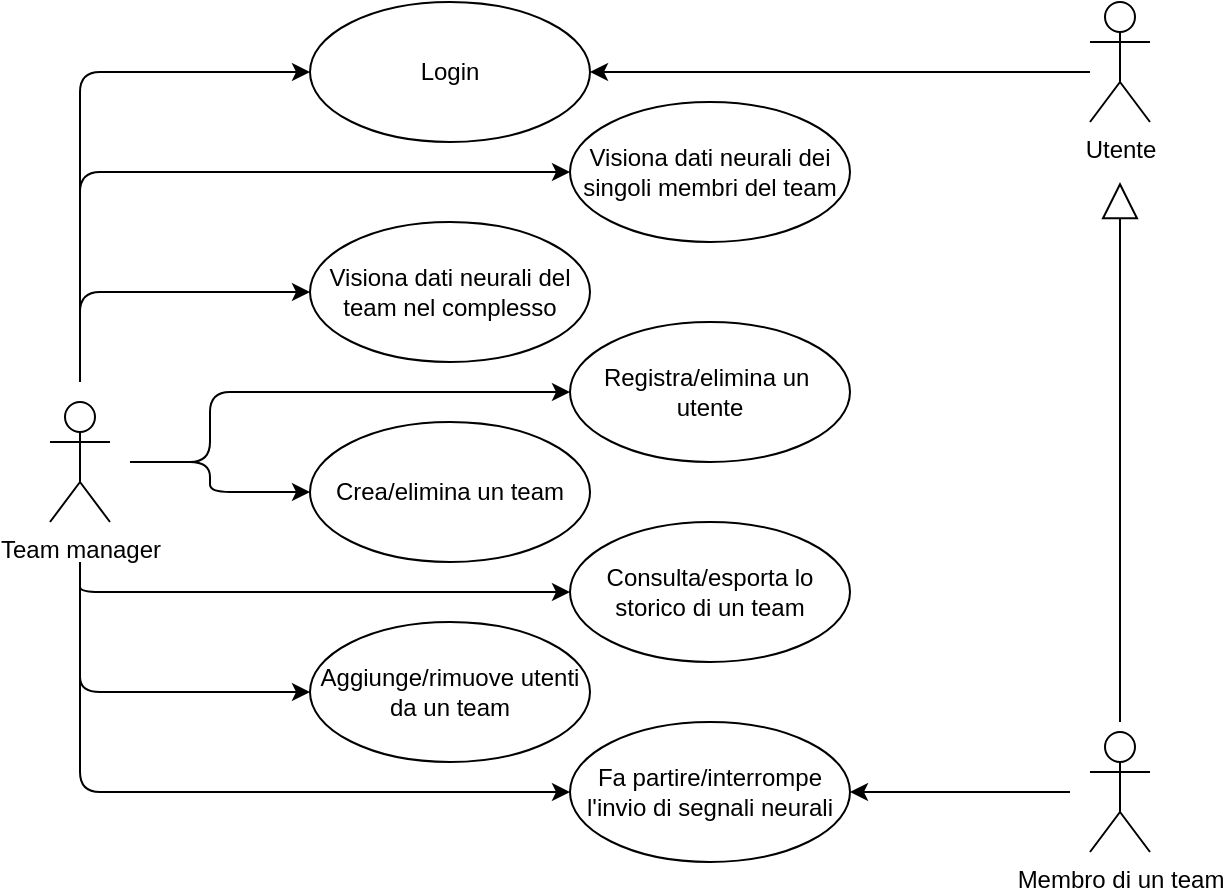 <mxfile version="13.6.5" type="device"><diagram id="tE248NhFgSG7wVd8FvXt" name="Page-1"><mxGraphModel dx="1038" dy="1668" grid="1" gridSize="10" guides="1" tooltips="1" connect="1" arrows="1" fold="1" page="1" pageScale="1" pageWidth="827" pageHeight="1169" math="0" shadow="0"><root><mxCell id="0"/><mxCell id="1" parent="0"/><mxCell id="iRfqzv5MlTqDODHTFF0j-8" style="edgeStyle=orthogonalEdgeStyle;orthogonalLoop=1;jettySize=auto;html=1;rounded=1;entryX=0;entryY=0.5;entryDx=0;entryDy=0;" edge="1" parent="1" target="iRfqzv5MlTqDODHTFF0j-6"><mxGeometry relative="1" as="geometry"><mxPoint x="205" y="70" as="sourcePoint"/><mxPoint x="310" y="105" as="targetPoint"/><Array as="points"><mxPoint x="205" y="-25"/></Array></mxGeometry></mxCell><mxCell id="iRfqzv5MlTqDODHTFF0j-9" style="edgeStyle=orthogonalEdgeStyle;rounded=1;orthogonalLoop=1;jettySize=auto;html=1;entryX=0;entryY=0.5;entryDx=0;entryDy=0;" edge="1" parent="1" target="iRfqzv5MlTqDODHTFF0j-7"><mxGeometry relative="1" as="geometry"><mxPoint x="205" y="80" as="sourcePoint"/><Array as="points"><mxPoint x="205" y="35"/></Array></mxGeometry></mxCell><mxCell id="iRfqzv5MlTqDODHTFF0j-14" style="edgeStyle=orthogonalEdgeStyle;rounded=1;orthogonalLoop=1;jettySize=auto;html=1;entryX=0;entryY=0.5;entryDx=0;entryDy=0;" edge="1" parent="1" target="iRfqzv5MlTqDODHTFF0j-10"><mxGeometry relative="1" as="geometry"><mxPoint x="230" y="120" as="sourcePoint"/><Array as="points"><mxPoint x="270" y="120"/><mxPoint x="270" y="85"/></Array></mxGeometry></mxCell><mxCell id="iRfqzv5MlTqDODHTFF0j-15" style="edgeStyle=orthogonalEdgeStyle;rounded=1;orthogonalLoop=1;jettySize=auto;html=1;entryX=0;entryY=0.5;entryDx=0;entryDy=0;" edge="1" parent="1" target="iRfqzv5MlTqDODHTFF0j-11"><mxGeometry relative="1" as="geometry"><mxPoint x="205" y="80" as="sourcePoint"/><Array as="points"><mxPoint x="205" y="-75"/></Array></mxGeometry></mxCell><mxCell id="iRfqzv5MlTqDODHTFF0j-19" style="edgeStyle=orthogonalEdgeStyle;rounded=1;orthogonalLoop=1;jettySize=auto;html=1;entryX=0;entryY=0.5;entryDx=0;entryDy=0;" edge="1" parent="1" target="iRfqzv5MlTqDODHTFF0j-18"><mxGeometry relative="1" as="geometry"><mxPoint x="205" y="180" as="sourcePoint"/><Array as="points"><mxPoint x="205" y="185"/></Array></mxGeometry></mxCell><mxCell id="iRfqzv5MlTqDODHTFF0j-22" style="edgeStyle=orthogonalEdgeStyle;rounded=1;orthogonalLoop=1;jettySize=auto;html=1;entryX=0;entryY=0.5;entryDx=0;entryDy=0;" edge="1" parent="1" target="iRfqzv5MlTqDODHTFF0j-21"><mxGeometry relative="1" as="geometry"><mxPoint x="205" y="220" as="sourcePoint"/><Array as="points"><mxPoint x="205" y="235"/></Array></mxGeometry></mxCell><mxCell id="iRfqzv5MlTqDODHTFF0j-25" style="edgeStyle=orthogonalEdgeStyle;rounded=1;orthogonalLoop=1;jettySize=auto;html=1;entryX=0;entryY=0.5;entryDx=0;entryDy=0;" edge="1" parent="1" target="iRfqzv5MlTqDODHTFF0j-16"><mxGeometry relative="1" as="geometry"><mxPoint x="205" y="170" as="sourcePoint"/><Array as="points"><mxPoint x="205" y="285"/></Array></mxGeometry></mxCell><mxCell id="iRfqzv5MlTqDODHTFF0j-27" style="edgeStyle=orthogonalEdgeStyle;rounded=1;orthogonalLoop=1;jettySize=auto;html=1;entryX=0;entryY=0.5;entryDx=0;entryDy=0;" edge="1" parent="1" target="iRfqzv5MlTqDODHTFF0j-26"><mxGeometry relative="1" as="geometry"><mxPoint x="230" y="120" as="sourcePoint"/><Array as="points"><mxPoint x="270" y="120"/><mxPoint x="270" y="135"/></Array></mxGeometry></mxCell><mxCell id="iRfqzv5MlTqDODHTFF0j-1" value="Team manager" style="shape=umlActor;verticalLabelPosition=bottom;verticalAlign=top;html=1;outlineConnect=0;" vertex="1" parent="1"><mxGeometry x="190" y="90" width="30" height="60" as="geometry"/></mxCell><mxCell id="iRfqzv5MlTqDODHTFF0j-17" style="edgeStyle=orthogonalEdgeStyle;rounded=1;orthogonalLoop=1;jettySize=auto;html=1;entryX=1;entryY=0.5;entryDx=0;entryDy=0;" edge="1" parent="1" target="iRfqzv5MlTqDODHTFF0j-16"><mxGeometry relative="1" as="geometry"><mxPoint x="700" y="285" as="sourcePoint"/><Array as="points"><mxPoint x="700" y="285"/></Array></mxGeometry></mxCell><mxCell id="iRfqzv5MlTqDODHTFF0j-2" value="Membro di un team" style="shape=umlActor;verticalLabelPosition=bottom;verticalAlign=top;html=1;outlineConnect=0;" vertex="1" parent="1"><mxGeometry x="710" y="255" width="30" height="60" as="geometry"/></mxCell><mxCell id="iRfqzv5MlTqDODHTFF0j-13" style="edgeStyle=orthogonalEdgeStyle;rounded=1;orthogonalLoop=1;jettySize=auto;html=1;entryX=1;entryY=0.5;entryDx=0;entryDy=0;" edge="1" parent="1" source="iRfqzv5MlTqDODHTFF0j-3" target="iRfqzv5MlTqDODHTFF0j-11"><mxGeometry relative="1" as="geometry"><mxPoint x="690" y="10" as="sourcePoint"/><Array as="points"><mxPoint x="700" y="-75"/></Array></mxGeometry></mxCell><mxCell id="iRfqzv5MlTqDODHTFF0j-3" value="Utente" style="shape=umlActor;verticalLabelPosition=bottom;verticalAlign=top;html=1;outlineConnect=0;" vertex="1" parent="1"><mxGeometry x="710" y="-110" width="30" height="60" as="geometry"/></mxCell><mxCell id="iRfqzv5MlTqDODHTFF0j-4" value="" style="endArrow=block;endSize=16;endFill=0;html=1;" edge="1" parent="1"><mxGeometry y="30" width="160" relative="1" as="geometry"><mxPoint x="725" y="250" as="sourcePoint"/><mxPoint x="725" y="-20" as="targetPoint"/><Array as="points"><mxPoint x="725" y="250"/></Array><mxPoint as="offset"/></mxGeometry></mxCell><mxCell id="iRfqzv5MlTqDODHTFF0j-6" value="Visiona dati neurali dei singoli membri del team" style="ellipse;whiteSpace=wrap;html=1;" vertex="1" parent="1"><mxGeometry x="450" y="-60" width="140" height="70" as="geometry"/></mxCell><mxCell id="iRfqzv5MlTqDODHTFF0j-7" value="Visiona dati neurali del team nel complesso" style="ellipse;whiteSpace=wrap;html=1;" vertex="1" parent="1"><mxGeometry x="320" width="140" height="70" as="geometry"/></mxCell><mxCell id="iRfqzv5MlTqDODHTFF0j-10" value="Registra/elimina un&amp;nbsp; utente" style="ellipse;whiteSpace=wrap;html=1;" vertex="1" parent="1"><mxGeometry x="450" y="50" width="140" height="70" as="geometry"/></mxCell><mxCell id="iRfqzv5MlTqDODHTFF0j-11" value="Login" style="ellipse;whiteSpace=wrap;html=1;" vertex="1" parent="1"><mxGeometry x="320" y="-110" width="140" height="70" as="geometry"/></mxCell><mxCell id="iRfqzv5MlTqDODHTFF0j-16" value="Fa partire/interrompe l'invio di segnali neurali" style="ellipse;whiteSpace=wrap;html=1;" vertex="1" parent="1"><mxGeometry x="450" y="250" width="140" height="70" as="geometry"/></mxCell><mxCell id="iRfqzv5MlTqDODHTFF0j-18" value="Consulta/esporta lo storico di un team" style="ellipse;whiteSpace=wrap;html=1;" vertex="1" parent="1"><mxGeometry x="450" y="150" width="140" height="70" as="geometry"/></mxCell><mxCell id="iRfqzv5MlTqDODHTFF0j-21" value="Aggiunge/rimuove utenti da un team" style="ellipse;whiteSpace=wrap;html=1;" vertex="1" parent="1"><mxGeometry x="320" y="200" width="140" height="70" as="geometry"/></mxCell><mxCell id="iRfqzv5MlTqDODHTFF0j-26" value="Crea/elimina un team" style="ellipse;whiteSpace=wrap;html=1;" vertex="1" parent="1"><mxGeometry x="320" y="100" width="140" height="70" as="geometry"/></mxCell></root></mxGraphModel></diagram></mxfile>